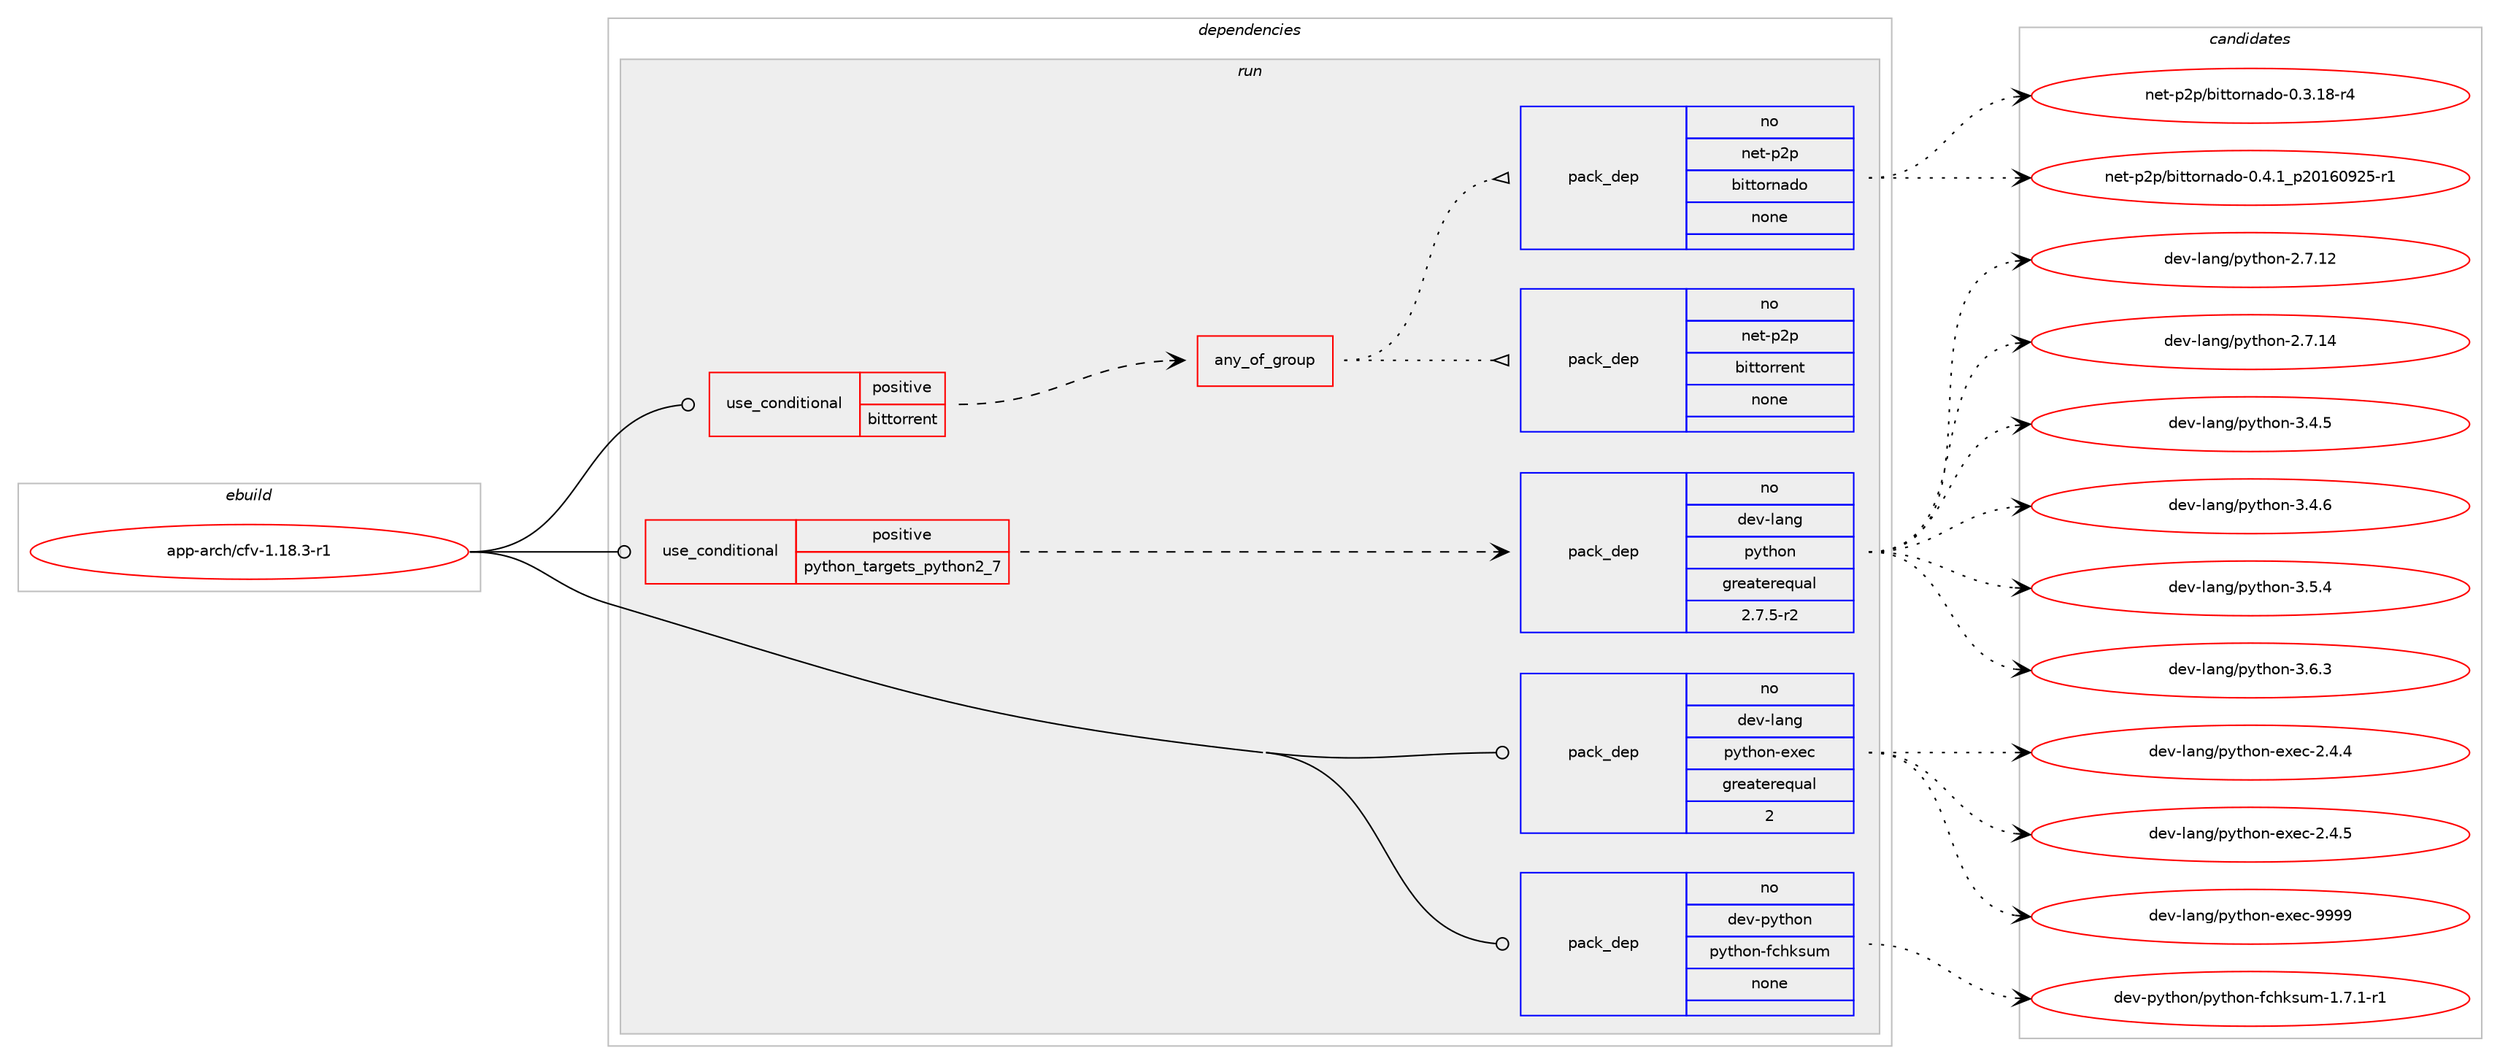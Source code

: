 digraph prolog {

# *************
# Graph options
# *************

newrank=true;
concentrate=true;
compound=true;
graph [rankdir=LR,fontname=Helvetica,fontsize=10,ranksep=1.5];#, ranksep=2.5, nodesep=0.2];
edge  [arrowhead=vee];
node  [fontname=Helvetica,fontsize=10];

# **********
# The ebuild
# **********

subgraph cluster_leftcol {
color=gray;
rank=same;
label=<<i>ebuild</i>>;
id [label="app-arch/cfv-1.18.3-r1", color=red, width=4, href="../app-arch/cfv-1.18.3-r1.svg"];
}

# ****************
# The dependencies
# ****************

subgraph cluster_midcol {
color=gray;
label=<<i>dependencies</i>>;
subgraph cluster_compile {
fillcolor="#eeeeee";
style=filled;
label=<<i>compile</i>>;
}
subgraph cluster_compileandrun {
fillcolor="#eeeeee";
style=filled;
label=<<i>compile and run</i>>;
}
subgraph cluster_run {
fillcolor="#eeeeee";
style=filled;
label=<<i>run</i>>;
subgraph cond2187 {
dependency7867 [label=<<TABLE BORDER="0" CELLBORDER="1" CELLSPACING="0" CELLPADDING="4"><TR><TD ROWSPAN="3" CELLPADDING="10">use_conditional</TD></TR><TR><TD>positive</TD></TR><TR><TD>bittorrent</TD></TR></TABLE>>, shape=none, color=red];
subgraph any131 {
dependency7868 [label=<<TABLE BORDER="0" CELLBORDER="1" CELLSPACING="0" CELLPADDING="4"><TR><TD CELLPADDING="10">any_of_group</TD></TR></TABLE>>, shape=none, color=red];subgraph pack5545 {
dependency7869 [label=<<TABLE BORDER="0" CELLBORDER="1" CELLSPACING="0" CELLPADDING="4" WIDTH="220"><TR><TD ROWSPAN="6" CELLPADDING="30">pack_dep</TD></TR><TR><TD WIDTH="110">no</TD></TR><TR><TD>net-p2p</TD></TR><TR><TD>bittorrent</TD></TR><TR><TD>none</TD></TR><TR><TD></TD></TR></TABLE>>, shape=none, color=blue];
}
dependency7868:e -> dependency7869:w [weight=20,style="dotted",arrowhead="oinv"];
subgraph pack5546 {
dependency7870 [label=<<TABLE BORDER="0" CELLBORDER="1" CELLSPACING="0" CELLPADDING="4" WIDTH="220"><TR><TD ROWSPAN="6" CELLPADDING="30">pack_dep</TD></TR><TR><TD WIDTH="110">no</TD></TR><TR><TD>net-p2p</TD></TR><TR><TD>bittornado</TD></TR><TR><TD>none</TD></TR><TR><TD></TD></TR></TABLE>>, shape=none, color=blue];
}
dependency7868:e -> dependency7870:w [weight=20,style="dotted",arrowhead="oinv"];
}
dependency7867:e -> dependency7868:w [weight=20,style="dashed",arrowhead="vee"];
}
id:e -> dependency7867:w [weight=20,style="solid",arrowhead="odot"];
subgraph cond2188 {
dependency7871 [label=<<TABLE BORDER="0" CELLBORDER="1" CELLSPACING="0" CELLPADDING="4"><TR><TD ROWSPAN="3" CELLPADDING="10">use_conditional</TD></TR><TR><TD>positive</TD></TR><TR><TD>python_targets_python2_7</TD></TR></TABLE>>, shape=none, color=red];
subgraph pack5547 {
dependency7872 [label=<<TABLE BORDER="0" CELLBORDER="1" CELLSPACING="0" CELLPADDING="4" WIDTH="220"><TR><TD ROWSPAN="6" CELLPADDING="30">pack_dep</TD></TR><TR><TD WIDTH="110">no</TD></TR><TR><TD>dev-lang</TD></TR><TR><TD>python</TD></TR><TR><TD>greaterequal</TD></TR><TR><TD>2.7.5-r2</TD></TR></TABLE>>, shape=none, color=blue];
}
dependency7871:e -> dependency7872:w [weight=20,style="dashed",arrowhead="vee"];
}
id:e -> dependency7871:w [weight=20,style="solid",arrowhead="odot"];
subgraph pack5548 {
dependency7873 [label=<<TABLE BORDER="0" CELLBORDER="1" CELLSPACING="0" CELLPADDING="4" WIDTH="220"><TR><TD ROWSPAN="6" CELLPADDING="30">pack_dep</TD></TR><TR><TD WIDTH="110">no</TD></TR><TR><TD>dev-lang</TD></TR><TR><TD>python-exec</TD></TR><TR><TD>greaterequal</TD></TR><TR><TD>2</TD></TR></TABLE>>, shape=none, color=blue];
}
id:e -> dependency7873:w [weight=20,style="solid",arrowhead="odot"];
subgraph pack5549 {
dependency7874 [label=<<TABLE BORDER="0" CELLBORDER="1" CELLSPACING="0" CELLPADDING="4" WIDTH="220"><TR><TD ROWSPAN="6" CELLPADDING="30">pack_dep</TD></TR><TR><TD WIDTH="110">no</TD></TR><TR><TD>dev-python</TD></TR><TR><TD>python-fchksum</TD></TR><TR><TD>none</TD></TR><TR><TD></TD></TR></TABLE>>, shape=none, color=blue];
}
id:e -> dependency7874:w [weight=20,style="solid",arrowhead="odot"];
}
}

# **************
# The candidates
# **************

subgraph cluster_choices {
rank=same;
color=gray;
label=<<i>candidates</i>>;

subgraph choice5545 {
color=black;
nodesep=1;
}
subgraph choice5546 {
color=black;
nodesep=1;
choice1101011164511250112479810511611611111411097100111454846514649564511452 [label="net-p2p/bittornado-0.3.18-r4", color=red, width=4,href="../net-p2p/bittornado-0.3.18-r4.svg"];
choice11010111645112501124798105116116111114110971001114548465246499511250484954485750534511449 [label="net-p2p/bittornado-0.4.1_p20160925-r1", color=red, width=4,href="../net-p2p/bittornado-0.4.1_p20160925-r1.svg"];
dependency7870:e -> choice1101011164511250112479810511611611111411097100111454846514649564511452:w [style=dotted,weight="100"];
dependency7870:e -> choice11010111645112501124798105116116111114110971001114548465246499511250484954485750534511449:w [style=dotted,weight="100"];
}
subgraph choice5547 {
color=black;
nodesep=1;
choice10010111845108971101034711212111610411111045504655464950 [label="dev-lang/python-2.7.12", color=red, width=4,href="../dev-lang/python-2.7.12.svg"];
choice10010111845108971101034711212111610411111045504655464952 [label="dev-lang/python-2.7.14", color=red, width=4,href="../dev-lang/python-2.7.14.svg"];
choice100101118451089711010347112121116104111110455146524653 [label="dev-lang/python-3.4.5", color=red, width=4,href="../dev-lang/python-3.4.5.svg"];
choice100101118451089711010347112121116104111110455146524654 [label="dev-lang/python-3.4.6", color=red, width=4,href="../dev-lang/python-3.4.6.svg"];
choice100101118451089711010347112121116104111110455146534652 [label="dev-lang/python-3.5.4", color=red, width=4,href="../dev-lang/python-3.5.4.svg"];
choice100101118451089711010347112121116104111110455146544651 [label="dev-lang/python-3.6.3", color=red, width=4,href="../dev-lang/python-3.6.3.svg"];
dependency7872:e -> choice10010111845108971101034711212111610411111045504655464950:w [style=dotted,weight="100"];
dependency7872:e -> choice10010111845108971101034711212111610411111045504655464952:w [style=dotted,weight="100"];
dependency7872:e -> choice100101118451089711010347112121116104111110455146524653:w [style=dotted,weight="100"];
dependency7872:e -> choice100101118451089711010347112121116104111110455146524654:w [style=dotted,weight="100"];
dependency7872:e -> choice100101118451089711010347112121116104111110455146534652:w [style=dotted,weight="100"];
dependency7872:e -> choice100101118451089711010347112121116104111110455146544651:w [style=dotted,weight="100"];
}
subgraph choice5548 {
color=black;
nodesep=1;
choice1001011184510897110103471121211161041111104510112010199455046524652 [label="dev-lang/python-exec-2.4.4", color=red, width=4,href="../dev-lang/python-exec-2.4.4.svg"];
choice1001011184510897110103471121211161041111104510112010199455046524653 [label="dev-lang/python-exec-2.4.5", color=red, width=4,href="../dev-lang/python-exec-2.4.5.svg"];
choice10010111845108971101034711212111610411111045101120101994557575757 [label="dev-lang/python-exec-9999", color=red, width=4,href="../dev-lang/python-exec-9999.svg"];
dependency7873:e -> choice1001011184510897110103471121211161041111104510112010199455046524652:w [style=dotted,weight="100"];
dependency7873:e -> choice1001011184510897110103471121211161041111104510112010199455046524653:w [style=dotted,weight="100"];
dependency7873:e -> choice10010111845108971101034711212111610411111045101120101994557575757:w [style=dotted,weight="100"];
}
subgraph choice5549 {
color=black;
nodesep=1;
choice100101118451121211161041111104711212111610411111045102991041071151171094549465546494511449 [label="dev-python/python-fchksum-1.7.1-r1", color=red, width=4,href="../dev-python/python-fchksum-1.7.1-r1.svg"];
dependency7874:e -> choice100101118451121211161041111104711212111610411111045102991041071151171094549465546494511449:w [style=dotted,weight="100"];
}
}

}
